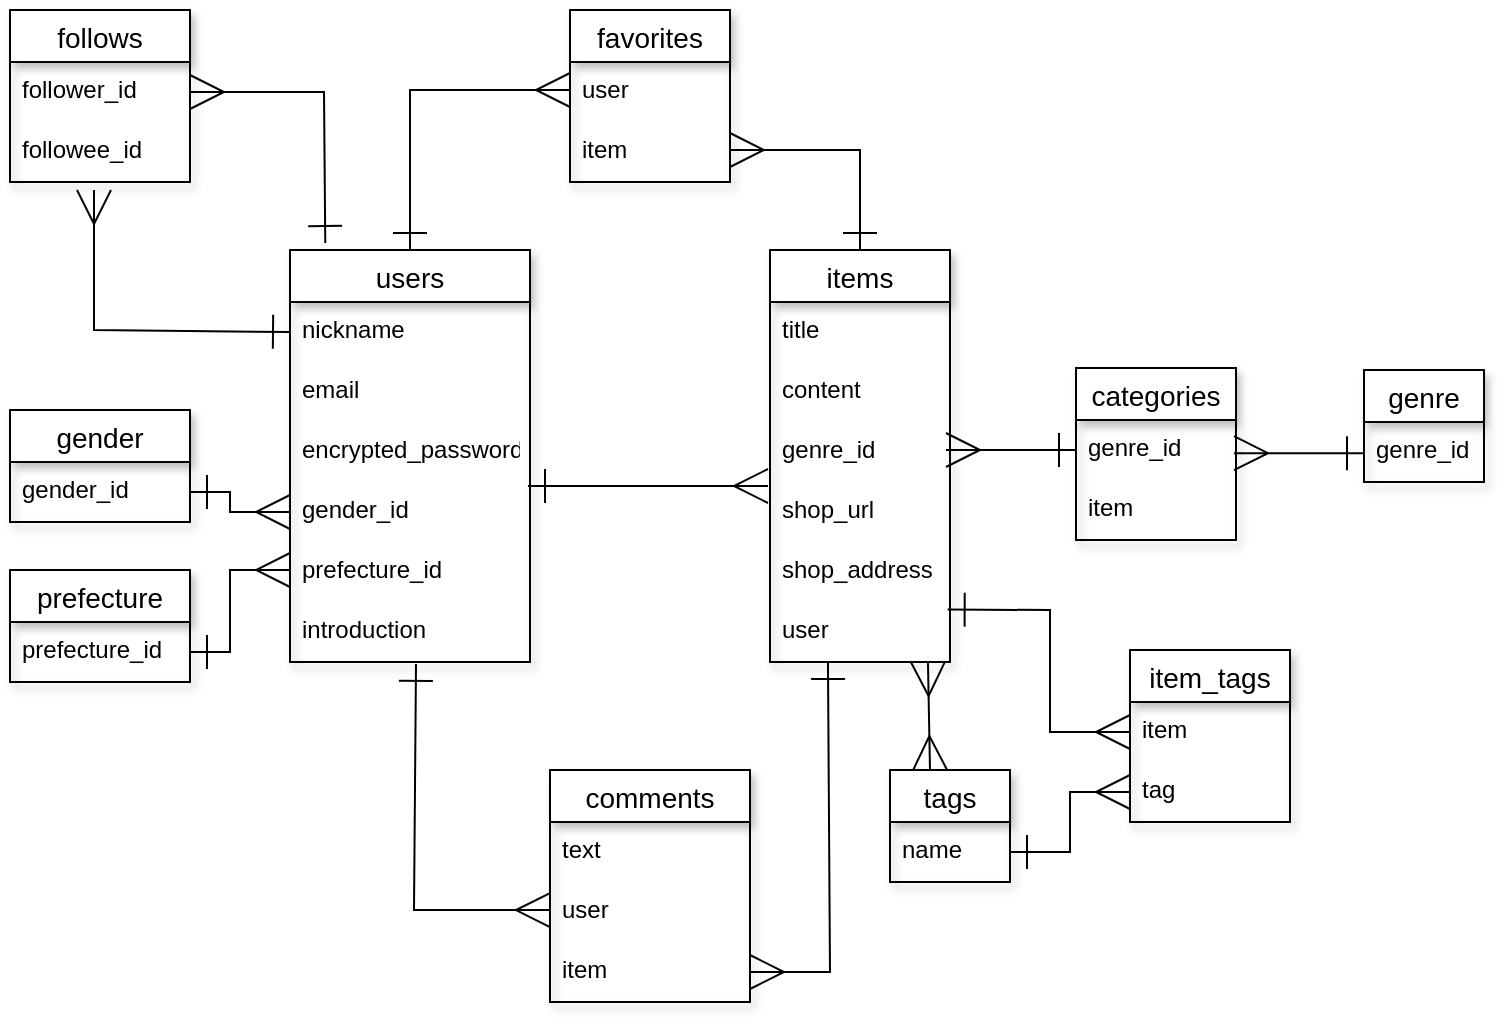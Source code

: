 <mxfile>
    <diagram id="12cR_j-bWXFg10LL_3nb" name="ページ1">
        <mxGraphModel dx="668" dy="496" grid="1" gridSize="10" guides="1" tooltips="1" connect="1" arrows="1" fold="1" page="1" pageScale="1" pageWidth="827" pageHeight="1169" math="0" shadow="0">
            <root>
                <mxCell id="0"/>
                <mxCell id="1" parent="0"/>
                <mxCell id="2" value="users" style="swimlane;fontStyle=0;childLayout=stackLayout;horizontal=1;startSize=26;horizontalStack=0;resizeParent=1;resizeParentMax=0;resizeLast=0;collapsible=1;marginBottom=0;align=center;fontSize=14;shadow=1;" vertex="1" parent="1">
                    <mxGeometry x="180" y="160" width="120" height="206" as="geometry">
                        <mxRectangle x="240" y="120" width="70" height="26" as="alternateBounds"/>
                    </mxGeometry>
                </mxCell>
                <mxCell id="3" value="nickname " style="text;strokeColor=none;fillColor=none;spacingLeft=4;spacingRight=4;overflow=hidden;rotatable=0;points=[[0,0.5],[1,0.5]];portConstraint=eastwest;fontSize=12;" vertex="1" parent="2">
                    <mxGeometry y="26" width="120" height="30" as="geometry"/>
                </mxCell>
                <mxCell id="4" value="email" style="text;strokeColor=none;fillColor=none;spacingLeft=4;spacingRight=4;overflow=hidden;rotatable=0;points=[[0,0.5],[1,0.5]];portConstraint=eastwest;fontSize=12;" vertex="1" parent="2">
                    <mxGeometry y="56" width="120" height="30" as="geometry"/>
                </mxCell>
                <mxCell id="5" value="encrypted_password" style="text;strokeColor=none;fillColor=none;spacingLeft=4;spacingRight=4;overflow=hidden;rotatable=0;points=[[0,0.5],[1,0.5]];portConstraint=eastwest;fontSize=12;" vertex="1" parent="2">
                    <mxGeometry y="86" width="120" height="30" as="geometry"/>
                </mxCell>
                <mxCell id="9" value="gender_id" style="text;strokeColor=none;fillColor=none;spacingLeft=4;spacingRight=4;overflow=hidden;rotatable=0;points=[[0,0.5],[1,0.5]];portConstraint=eastwest;fontSize=12;" vertex="1" parent="2">
                    <mxGeometry y="116" width="120" height="30" as="geometry"/>
                </mxCell>
                <mxCell id="8" value="prefecture_id" style="text;strokeColor=none;fillColor=none;spacingLeft=4;spacingRight=4;overflow=hidden;rotatable=0;points=[[0,0.5],[1,0.5]];portConstraint=eastwest;fontSize=12;" vertex="1" parent="2">
                    <mxGeometry y="146" width="120" height="30" as="geometry"/>
                </mxCell>
                <mxCell id="7" value="introduction" style="text;strokeColor=none;fillColor=none;spacingLeft=4;spacingRight=4;overflow=hidden;rotatable=0;points=[[0,0.5],[1,0.5]];portConstraint=eastwest;fontSize=12;" vertex="1" parent="2">
                    <mxGeometry y="176" width="120" height="30" as="geometry"/>
                </mxCell>
                <mxCell id="10" value="follows" style="swimlane;fontStyle=0;childLayout=stackLayout;horizontal=1;startSize=26;horizontalStack=0;resizeParent=1;resizeParentMax=0;resizeLast=0;collapsible=1;marginBottom=0;align=center;fontSize=14;shadow=1;" vertex="1" parent="1">
                    <mxGeometry x="40" y="40" width="90" height="86" as="geometry">
                        <mxRectangle x="240" y="120" width="70" height="26" as="alternateBounds"/>
                    </mxGeometry>
                </mxCell>
                <mxCell id="11" value="follower_id" style="text;strokeColor=none;fillColor=none;spacingLeft=4;spacingRight=4;overflow=hidden;rotatable=0;points=[[0,0.5],[1,0.5]];portConstraint=eastwest;fontSize=12;" vertex="1" parent="10">
                    <mxGeometry y="26" width="90" height="30" as="geometry"/>
                </mxCell>
                <mxCell id="12" value="followee_id" style="text;strokeColor=none;fillColor=none;spacingLeft=4;spacingRight=4;overflow=hidden;rotatable=0;points=[[0,0.5],[1,0.5]];portConstraint=eastwest;fontSize=12;" vertex="1" parent="10">
                    <mxGeometry y="56" width="90" height="30" as="geometry"/>
                </mxCell>
                <mxCell id="17" value="favorites" style="swimlane;fontStyle=0;childLayout=stackLayout;horizontal=1;startSize=26;horizontalStack=0;resizeParent=1;resizeParentMax=0;resizeLast=0;collapsible=1;marginBottom=0;align=center;fontSize=14;shadow=1;" vertex="1" parent="1">
                    <mxGeometry x="320" y="40" width="80" height="86" as="geometry">
                        <mxRectangle x="240" y="120" width="70" height="26" as="alternateBounds"/>
                    </mxGeometry>
                </mxCell>
                <mxCell id="18" value="user" style="text;strokeColor=none;fillColor=none;spacingLeft=4;spacingRight=4;overflow=hidden;rotatable=0;points=[[0,0.5],[1,0.5]];portConstraint=eastwest;fontSize=12;" vertex="1" parent="17">
                    <mxGeometry y="26" width="80" height="30" as="geometry"/>
                </mxCell>
                <mxCell id="63" value="" style="endArrow=ERmany;html=1;rounded=0;endFill=0;startArrow=ERone;startFill=0;endSize=15;startSize=15;strokeWidth=1;exitX=0.5;exitY=0;exitDx=0;exitDy=0;" edge="1" parent="17" source="20">
                    <mxGeometry relative="1" as="geometry">
                        <mxPoint y="150" as="sourcePoint"/>
                        <mxPoint x="80" y="70" as="targetPoint"/>
                        <Array as="points">
                            <mxPoint x="145" y="70"/>
                        </Array>
                    </mxGeometry>
                </mxCell>
                <mxCell id="19" value="item" style="text;strokeColor=none;fillColor=none;spacingLeft=4;spacingRight=4;overflow=hidden;rotatable=0;points=[[0,0.5],[1,0.5]];portConstraint=eastwest;fontSize=12;" vertex="1" parent="17">
                    <mxGeometry y="56" width="80" height="30" as="geometry"/>
                </mxCell>
                <mxCell id="20" value="items" style="swimlane;fontStyle=0;childLayout=stackLayout;horizontal=1;startSize=26;horizontalStack=0;resizeParent=1;resizeParentMax=0;resizeLast=0;collapsible=1;marginBottom=0;align=center;fontSize=14;shadow=1;" vertex="1" parent="1">
                    <mxGeometry x="420" y="160" width="90" height="206" as="geometry">
                        <mxRectangle x="240" y="120" width="70" height="26" as="alternateBounds"/>
                    </mxGeometry>
                </mxCell>
                <mxCell id="21" value="title" style="text;strokeColor=none;fillColor=none;spacingLeft=4;spacingRight=4;overflow=hidden;rotatable=0;points=[[0,0.5],[1,0.5]];portConstraint=eastwest;fontSize=12;" vertex="1" parent="20">
                    <mxGeometry y="26" width="90" height="30" as="geometry"/>
                </mxCell>
                <mxCell id="22" value="content" style="text;strokeColor=none;fillColor=none;spacingLeft=4;spacingRight=4;overflow=hidden;rotatable=0;points=[[0,0.5],[1,0.5]];portConstraint=eastwest;fontSize=12;" vertex="1" parent="20">
                    <mxGeometry y="56" width="90" height="30" as="geometry"/>
                </mxCell>
                <mxCell id="23" value="genre_id" style="text;strokeColor=none;fillColor=none;spacingLeft=4;spacingRight=4;overflow=hidden;rotatable=0;points=[[0,0.5],[1,0.5]];portConstraint=eastwest;fontSize=12;" vertex="1" parent="20">
                    <mxGeometry y="86" width="90" height="30" as="geometry"/>
                </mxCell>
                <mxCell id="24" value="shop_url" style="text;strokeColor=none;fillColor=none;spacingLeft=4;spacingRight=4;overflow=hidden;rotatable=0;points=[[0,0.5],[1,0.5]];portConstraint=eastwest;fontSize=12;" vertex="1" parent="20">
                    <mxGeometry y="116" width="90" height="30" as="geometry"/>
                </mxCell>
                <mxCell id="25" value="shop_address" style="text;strokeColor=none;fillColor=none;spacingLeft=4;spacingRight=4;overflow=hidden;rotatable=0;points=[[0,0.5],[1,0.5]];portConstraint=eastwest;fontSize=12;" vertex="1" parent="20">
                    <mxGeometry y="146" width="90" height="30" as="geometry"/>
                </mxCell>
                <mxCell id="27" value="user" style="text;strokeColor=none;fillColor=none;spacingLeft=4;spacingRight=4;overflow=hidden;rotatable=0;points=[[0,0.5],[1,0.5]];portConstraint=eastwest;fontSize=12;" vertex="1" parent="20">
                    <mxGeometry y="176" width="90" height="30" as="geometry"/>
                </mxCell>
                <mxCell id="28" value="gender" style="swimlane;fontStyle=0;childLayout=stackLayout;horizontal=1;startSize=26;horizontalStack=0;resizeParent=1;resizeParentMax=0;resizeLast=0;collapsible=1;marginBottom=0;align=center;fontSize=14;shadow=1;" vertex="1" parent="1">
                    <mxGeometry x="40" y="240" width="90" height="56" as="geometry">
                        <mxRectangle x="240" y="120" width="70" height="26" as="alternateBounds"/>
                    </mxGeometry>
                </mxCell>
                <mxCell id="29" value="gender_id" style="text;strokeColor=none;fillColor=none;spacingLeft=4;spacingRight=4;overflow=hidden;rotatable=0;points=[[0,0.5],[1,0.5]];portConstraint=eastwest;fontSize=12;" vertex="1" parent="28">
                    <mxGeometry y="26" width="90" height="30" as="geometry"/>
                </mxCell>
                <mxCell id="32" value="prefecture" style="swimlane;fontStyle=0;childLayout=stackLayout;horizontal=1;startSize=26;horizontalStack=0;resizeParent=1;resizeParentMax=0;resizeLast=0;collapsible=1;marginBottom=0;align=center;fontSize=14;shadow=1;" vertex="1" parent="1">
                    <mxGeometry x="40" y="320" width="90" height="56" as="geometry">
                        <mxRectangle x="240" y="120" width="70" height="26" as="alternateBounds"/>
                    </mxGeometry>
                </mxCell>
                <mxCell id="33" value="prefecture_id" style="text;strokeColor=none;fillColor=none;spacingLeft=4;spacingRight=4;overflow=hidden;rotatable=0;points=[[0,0.5],[1,0.5]];portConstraint=eastwest;fontSize=12;" vertex="1" parent="32">
                    <mxGeometry y="26" width="90" height="30" as="geometry"/>
                </mxCell>
                <mxCell id="34" value="comments" style="swimlane;fontStyle=0;childLayout=stackLayout;horizontal=1;startSize=26;horizontalStack=0;resizeParent=1;resizeParentMax=0;resizeLast=0;collapsible=1;marginBottom=0;align=center;fontSize=14;shadow=1;" vertex="1" parent="1">
                    <mxGeometry x="310" y="420" width="100" height="116" as="geometry">
                        <mxRectangle x="240" y="120" width="70" height="26" as="alternateBounds"/>
                    </mxGeometry>
                </mxCell>
                <mxCell id="35" value="text" style="text;strokeColor=none;fillColor=none;spacingLeft=4;spacingRight=4;overflow=hidden;rotatable=0;points=[[0,0.5],[1,0.5]];portConstraint=eastwest;fontSize=12;" vertex="1" parent="34">
                    <mxGeometry y="26" width="100" height="30" as="geometry"/>
                </mxCell>
                <mxCell id="36" value="user" style="text;strokeColor=none;fillColor=none;spacingLeft=4;spacingRight=4;overflow=hidden;rotatable=0;points=[[0,0.5],[1,0.5]];portConstraint=eastwest;fontSize=12;" vertex="1" parent="34">
                    <mxGeometry y="56" width="100" height="30" as="geometry"/>
                </mxCell>
                <mxCell id="37" value="item" style="text;strokeColor=none;fillColor=none;spacingLeft=4;spacingRight=4;overflow=hidden;rotatable=0;points=[[0,0.5],[1,0.5]];portConstraint=eastwest;fontSize=12;" vertex="1" parent="34">
                    <mxGeometry y="86" width="100" height="30" as="geometry"/>
                </mxCell>
                <mxCell id="41" value="categories" style="swimlane;fontStyle=0;childLayout=stackLayout;horizontal=1;startSize=26;horizontalStack=0;resizeParent=1;resizeParentMax=0;resizeLast=0;collapsible=1;marginBottom=0;align=center;fontSize=14;shadow=1;" vertex="1" parent="1">
                    <mxGeometry x="573" y="219" width="80" height="86" as="geometry">
                        <mxRectangle x="240" y="120" width="70" height="26" as="alternateBounds"/>
                    </mxGeometry>
                </mxCell>
                <mxCell id="42" value="genre_id" style="text;strokeColor=none;fillColor=none;spacingLeft=4;spacingRight=4;overflow=hidden;rotatable=0;points=[[0,0.5],[1,0.5]];portConstraint=eastwest;fontSize=12;" vertex="1" parent="41">
                    <mxGeometry y="26" width="80" height="30" as="geometry"/>
                </mxCell>
                <mxCell id="43" value="item" style="text;strokeColor=none;fillColor=none;spacingLeft=4;spacingRight=4;overflow=hidden;rotatable=0;points=[[0,0.5],[1,0.5]];portConstraint=eastwest;fontSize=12;" vertex="1" parent="41">
                    <mxGeometry y="56" width="80" height="30" as="geometry"/>
                </mxCell>
                <mxCell id="44" value="genre" style="swimlane;fontStyle=0;childLayout=stackLayout;horizontal=1;startSize=26;horizontalStack=0;resizeParent=1;resizeParentMax=0;resizeLast=0;collapsible=1;marginBottom=0;align=center;fontSize=14;shadow=1;" vertex="1" parent="1">
                    <mxGeometry x="717" y="220" width="60" height="56" as="geometry">
                        <mxRectangle x="240" y="120" width="70" height="26" as="alternateBounds"/>
                    </mxGeometry>
                </mxCell>
                <mxCell id="45" value="genre_id" style="text;strokeColor=none;fillColor=none;spacingLeft=4;spacingRight=4;overflow=hidden;rotatable=0;points=[[0,0.5],[1,0.5]];portConstraint=eastwest;fontSize=12;" vertex="1" parent="44">
                    <mxGeometry y="26" width="60" height="30" as="geometry"/>
                </mxCell>
                <mxCell id="47" value="item_tags" style="swimlane;fontStyle=0;childLayout=stackLayout;horizontal=1;startSize=26;horizontalStack=0;resizeParent=1;resizeParentMax=0;resizeLast=0;collapsible=1;marginBottom=0;align=center;fontSize=14;shadow=1;" vertex="1" parent="1">
                    <mxGeometry x="600" y="360" width="80" height="86" as="geometry">
                        <mxRectangle x="240" y="120" width="70" height="26" as="alternateBounds"/>
                    </mxGeometry>
                </mxCell>
                <mxCell id="48" value="item" style="text;strokeColor=none;fillColor=none;spacingLeft=4;spacingRight=4;overflow=hidden;rotatable=0;points=[[0,0.5],[1,0.5]];portConstraint=eastwest;fontSize=12;" vertex="1" parent="47">
                    <mxGeometry y="26" width="80" height="30" as="geometry"/>
                </mxCell>
                <mxCell id="49" value="tag" style="text;strokeColor=none;fillColor=none;spacingLeft=4;spacingRight=4;overflow=hidden;rotatable=0;points=[[0,0.5],[1,0.5]];portConstraint=eastwest;fontSize=12;" vertex="1" parent="47">
                    <mxGeometry y="56" width="80" height="30" as="geometry"/>
                </mxCell>
                <mxCell id="53" value="tags" style="swimlane;fontStyle=0;childLayout=stackLayout;horizontal=1;startSize=26;horizontalStack=0;resizeParent=1;resizeParentMax=0;resizeLast=0;collapsible=1;marginBottom=0;align=center;fontSize=14;shadow=1;" vertex="1" parent="1">
                    <mxGeometry x="480" y="420" width="60" height="56" as="geometry">
                        <mxRectangle x="240" y="120" width="70" height="26" as="alternateBounds"/>
                    </mxGeometry>
                </mxCell>
                <mxCell id="54" value="name" style="text;strokeColor=none;fillColor=none;spacingLeft=4;spacingRight=4;overflow=hidden;rotatable=0;points=[[0,0.5],[1,0.5]];portConstraint=eastwest;fontSize=12;" vertex="1" parent="53">
                    <mxGeometry y="26" width="60" height="30" as="geometry"/>
                </mxCell>
                <mxCell id="59" value="" style="endArrow=ERmany;html=1;rounded=0;endFill=0;startArrow=ERone;startFill=0;endSize=15;startSize=15;strokeWidth=1;" edge="1" parent="1">
                    <mxGeometry relative="1" as="geometry">
                        <mxPoint x="299" y="278" as="sourcePoint"/>
                        <mxPoint x="419" y="278" as="targetPoint"/>
                    </mxGeometry>
                </mxCell>
                <mxCell id="60" value="" style="endArrow=ERmany;html=1;rounded=0;endFill=0;startArrow=ERone;startFill=0;endSize=15;startSize=15;strokeWidth=1;entryX=0;entryY=0.467;entryDx=0;entryDy=0;entryPerimeter=0;exitX=0.525;exitY=1.033;exitDx=0;exitDy=0;exitPerimeter=0;" edge="1" parent="1" source="7" target="36">
                    <mxGeometry relative="1" as="geometry">
                        <mxPoint x="242" y="370" as="sourcePoint"/>
                        <mxPoint x="300" y="490" as="targetPoint"/>
                        <Array as="points">
                            <mxPoint x="242" y="490"/>
                        </Array>
                    </mxGeometry>
                </mxCell>
                <mxCell id="61" value="" style="endArrow=ERmany;html=1;rounded=0;endFill=0;startArrow=ERone;startFill=0;endSize=15;startSize=15;strokeWidth=1;entryX=1;entryY=0.5;entryDx=0;entryDy=0;exitX=0.322;exitY=1;exitDx=0;exitDy=0;exitPerimeter=0;" edge="1" parent="1" source="27" target="37">
                    <mxGeometry relative="1" as="geometry">
                        <mxPoint x="253" y="376.99" as="sourcePoint"/>
                        <mxPoint x="320" y="500.01" as="targetPoint"/>
                        <Array as="points">
                            <mxPoint x="450" y="521"/>
                        </Array>
                    </mxGeometry>
                </mxCell>
                <mxCell id="62" value="" style="endArrow=ERmany;html=1;rounded=0;endFill=0;startArrow=ERone;startFill=0;endSize=15;startSize=15;strokeWidth=1;exitX=0.5;exitY=0;exitDx=0;exitDy=0;" edge="1" parent="1" source="2">
                    <mxGeometry relative="1" as="geometry">
                        <mxPoint x="200" y="80" as="sourcePoint"/>
                        <mxPoint x="320" y="80" as="targetPoint"/>
                        <Array as="points">
                            <mxPoint x="240" y="80"/>
                        </Array>
                    </mxGeometry>
                </mxCell>
                <mxCell id="64" value="" style="endArrow=ERmany;html=1;rounded=0;endFill=0;startArrow=ERone;startFill=0;endSize=15;startSize=15;strokeWidth=1;exitX=0.147;exitY=-0.017;exitDx=0;exitDy=0;entryX=1;entryY=0.5;entryDx=0;entryDy=0;exitPerimeter=0;" edge="1" parent="1" source="2" target="11">
                    <mxGeometry relative="1" as="geometry">
                        <mxPoint x="110" y="230" as="sourcePoint"/>
                        <mxPoint x="190" y="150" as="targetPoint"/>
                        <Array as="points">
                            <mxPoint x="197" y="81"/>
                        </Array>
                    </mxGeometry>
                </mxCell>
                <mxCell id="65" value="" style="endArrow=ERmany;html=1;rounded=0;endFill=0;startArrow=ERone;startFill=0;endSize=15;startSize=15;strokeWidth=1;exitX=0;exitY=0.5;exitDx=0;exitDy=0;" edge="1" parent="1" source="3">
                    <mxGeometry relative="1" as="geometry">
                        <mxPoint x="160" y="200" as="sourcePoint"/>
                        <mxPoint x="82" y="130" as="targetPoint"/>
                        <Array as="points">
                            <mxPoint x="82" y="200"/>
                        </Array>
                    </mxGeometry>
                </mxCell>
                <mxCell id="66" value="" style="endArrow=ERmany;html=1;rounded=0;endFill=0;startArrow=ERone;startFill=0;endSize=15;startSize=15;strokeWidth=1;exitX=1;exitY=0.5;exitDx=0;exitDy=0;entryX=0;entryY=0.5;entryDx=0;entryDy=0;" edge="1" parent="1" source="29" target="9">
                    <mxGeometry relative="1" as="geometry">
                        <mxPoint x="190" y="211" as="sourcePoint"/>
                        <mxPoint x="92" y="140" as="targetPoint"/>
                        <Array as="points">
                            <mxPoint x="150" y="281"/>
                            <mxPoint x="150" y="291"/>
                        </Array>
                    </mxGeometry>
                </mxCell>
                <mxCell id="67" value="" style="endArrow=ERmany;html=1;rounded=0;endFill=0;startArrow=ERone;startFill=0;endSize=15;startSize=15;strokeWidth=1;exitX=1;exitY=0.5;exitDx=0;exitDy=0;entryX=0;entryY=0.5;entryDx=0;entryDy=0;" edge="1" parent="1" source="33">
                    <mxGeometry relative="1" as="geometry">
                        <mxPoint x="130" y="310" as="sourcePoint"/>
                        <mxPoint x="180" y="320" as="targetPoint"/>
                        <Array as="points">
                            <mxPoint x="150" y="361"/>
                            <mxPoint x="150" y="320"/>
                        </Array>
                    </mxGeometry>
                </mxCell>
                <mxCell id="68" value="" style="endArrow=ERmany;html=1;rounded=0;endFill=0;startArrow=ERone;startFill=0;endSize=15;startSize=15;strokeWidth=1;entryX=0;entryY=0.5;entryDx=0;entryDy=0;exitX=0.987;exitY=0.127;exitDx=0;exitDy=0;exitPerimeter=0;" edge="1" parent="1" source="27" target="48">
                    <mxGeometry relative="1" as="geometry">
                        <mxPoint x="548.98" y="340" as="sourcePoint"/>
                        <mxPoint x="510" y="495" as="targetPoint"/>
                        <Array as="points">
                            <mxPoint x="560" y="340"/>
                            <mxPoint x="560" y="401"/>
                        </Array>
                    </mxGeometry>
                </mxCell>
                <mxCell id="69" value="" style="endArrow=ERmany;html=1;rounded=0;endFill=0;startArrow=ERone;startFill=0;endSize=15;startSize=15;strokeWidth=1;entryX=0;entryY=0.5;entryDx=0;entryDy=0;exitX=1;exitY=0.5;exitDx=0;exitDy=0;" edge="1" parent="1" source="54" target="49">
                    <mxGeometry relative="1" as="geometry">
                        <mxPoint x="518.83" y="349.81" as="sourcePoint"/>
                        <mxPoint x="610" y="411" as="targetPoint"/>
                        <Array as="points">
                            <mxPoint x="570" y="461"/>
                            <mxPoint x="570" y="431"/>
                        </Array>
                    </mxGeometry>
                </mxCell>
                <mxCell id="70" value="" style="endArrow=ERmany;html=1;rounded=0;endFill=0;startArrow=ERone;startFill=0;endSize=15;startSize=15;strokeWidth=1;exitX=0;exitY=0.5;exitDx=0;exitDy=0;" edge="1" parent="1" source="42">
                    <mxGeometry relative="1" as="geometry">
                        <mxPoint x="573" y="310" as="sourcePoint"/>
                        <mxPoint x="508" y="260" as="targetPoint"/>
                        <Array as="points">
                            <mxPoint x="540" y="260"/>
                        </Array>
                    </mxGeometry>
                </mxCell>
                <mxCell id="71" value="" style="endArrow=ERmany;html=1;rounded=0;endFill=0;startArrow=ERone;startFill=0;endSize=15;startSize=15;strokeWidth=1;exitX=0;exitY=0.5;exitDx=0;exitDy=0;" edge="1" parent="1">
                    <mxGeometry relative="1" as="geometry">
                        <mxPoint x="717" y="261.6" as="sourcePoint"/>
                        <mxPoint x="652" y="261.6" as="targetPoint"/>
                        <Array as="points"/>
                    </mxGeometry>
                </mxCell>
                <mxCell id="72" value="" style="endArrow=ERmany;html=1;rounded=0;endFill=0;startArrow=ERmany;startFill=0;endSize=15;startSize=15;strokeWidth=1;exitX=0.322;exitY=1;exitDx=0;exitDy=0;exitPerimeter=0;" edge="1" parent="1">
                    <mxGeometry relative="1" as="geometry">
                        <mxPoint x="498.98" y="366" as="sourcePoint"/>
                        <mxPoint x="500" y="420" as="targetPoint"/>
                        <Array as="points"/>
                    </mxGeometry>
                </mxCell>
            </root>
        </mxGraphModel>
    </diagram>
</mxfile>